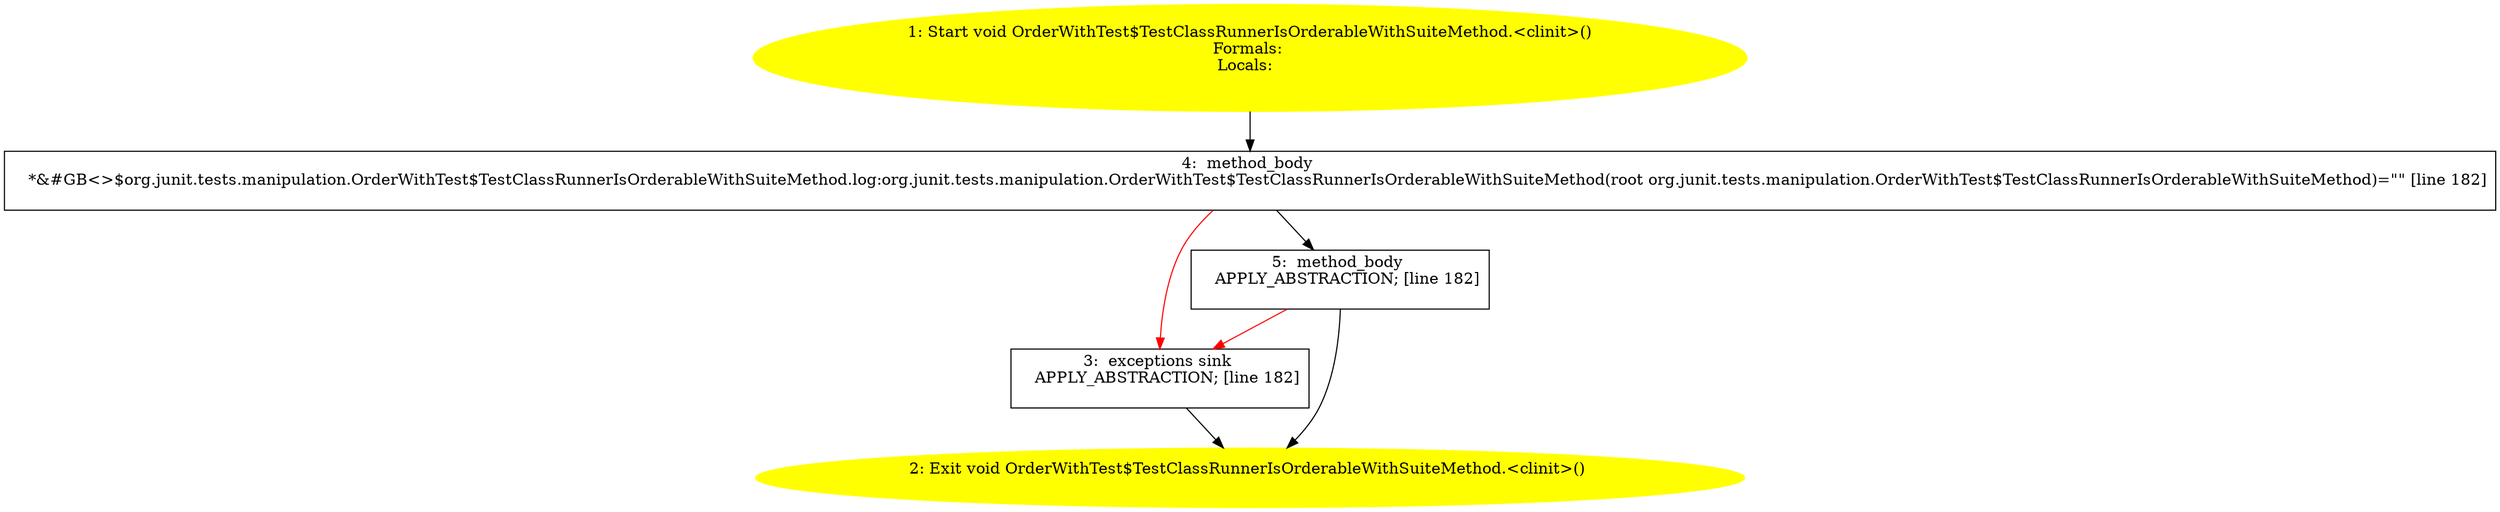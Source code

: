 /* @generated */
digraph cfg {
"org.junit.tests.manipulation.OrderWithTest$TestClassRunnerIsOrderableWithSuiteMethod.<clinit>():void.c4f5ba06a3d98b9c8a78a973efcddb3d_1" [label="1: Start void OrderWithTest$TestClassRunnerIsOrderableWithSuiteMethod.<clinit>()\nFormals: \nLocals:  \n  " color=yellow style=filled]
	

	 "org.junit.tests.manipulation.OrderWithTest$TestClassRunnerIsOrderableWithSuiteMethod.<clinit>():void.c4f5ba06a3d98b9c8a78a973efcddb3d_1" -> "org.junit.tests.manipulation.OrderWithTest$TestClassRunnerIsOrderableWithSuiteMethod.<clinit>():void.c4f5ba06a3d98b9c8a78a973efcddb3d_4" ;
"org.junit.tests.manipulation.OrderWithTest$TestClassRunnerIsOrderableWithSuiteMethod.<clinit>():void.c4f5ba06a3d98b9c8a78a973efcddb3d_2" [label="2: Exit void OrderWithTest$TestClassRunnerIsOrderableWithSuiteMethod.<clinit>() \n  " color=yellow style=filled]
	

"org.junit.tests.manipulation.OrderWithTest$TestClassRunnerIsOrderableWithSuiteMethod.<clinit>():void.c4f5ba06a3d98b9c8a78a973efcddb3d_3" [label="3:  exceptions sink \n   APPLY_ABSTRACTION; [line 182]\n " shape="box"]
	

	 "org.junit.tests.manipulation.OrderWithTest$TestClassRunnerIsOrderableWithSuiteMethod.<clinit>():void.c4f5ba06a3d98b9c8a78a973efcddb3d_3" -> "org.junit.tests.manipulation.OrderWithTest$TestClassRunnerIsOrderableWithSuiteMethod.<clinit>():void.c4f5ba06a3d98b9c8a78a973efcddb3d_2" ;
"org.junit.tests.manipulation.OrderWithTest$TestClassRunnerIsOrderableWithSuiteMethod.<clinit>():void.c4f5ba06a3d98b9c8a78a973efcddb3d_4" [label="4:  method_body \n   *&#GB<>$org.junit.tests.manipulation.OrderWithTest$TestClassRunnerIsOrderableWithSuiteMethod.log:org.junit.tests.manipulation.OrderWithTest$TestClassRunnerIsOrderableWithSuiteMethod(root org.junit.tests.manipulation.OrderWithTest$TestClassRunnerIsOrderableWithSuiteMethod)=\"\" [line 182]\n " shape="box"]
	

	 "org.junit.tests.manipulation.OrderWithTest$TestClassRunnerIsOrderableWithSuiteMethod.<clinit>():void.c4f5ba06a3d98b9c8a78a973efcddb3d_4" -> "org.junit.tests.manipulation.OrderWithTest$TestClassRunnerIsOrderableWithSuiteMethod.<clinit>():void.c4f5ba06a3d98b9c8a78a973efcddb3d_5" ;
	 "org.junit.tests.manipulation.OrderWithTest$TestClassRunnerIsOrderableWithSuiteMethod.<clinit>():void.c4f5ba06a3d98b9c8a78a973efcddb3d_4" -> "org.junit.tests.manipulation.OrderWithTest$TestClassRunnerIsOrderableWithSuiteMethod.<clinit>():void.c4f5ba06a3d98b9c8a78a973efcddb3d_3" [color="red" ];
"org.junit.tests.manipulation.OrderWithTest$TestClassRunnerIsOrderableWithSuiteMethod.<clinit>():void.c4f5ba06a3d98b9c8a78a973efcddb3d_5" [label="5:  method_body \n   APPLY_ABSTRACTION; [line 182]\n " shape="box"]
	

	 "org.junit.tests.manipulation.OrderWithTest$TestClassRunnerIsOrderableWithSuiteMethod.<clinit>():void.c4f5ba06a3d98b9c8a78a973efcddb3d_5" -> "org.junit.tests.manipulation.OrderWithTest$TestClassRunnerIsOrderableWithSuiteMethod.<clinit>():void.c4f5ba06a3d98b9c8a78a973efcddb3d_2" ;
	 "org.junit.tests.manipulation.OrderWithTest$TestClassRunnerIsOrderableWithSuiteMethod.<clinit>():void.c4f5ba06a3d98b9c8a78a973efcddb3d_5" -> "org.junit.tests.manipulation.OrderWithTest$TestClassRunnerIsOrderableWithSuiteMethod.<clinit>():void.c4f5ba06a3d98b9c8a78a973efcddb3d_3" [color="red" ];
}
